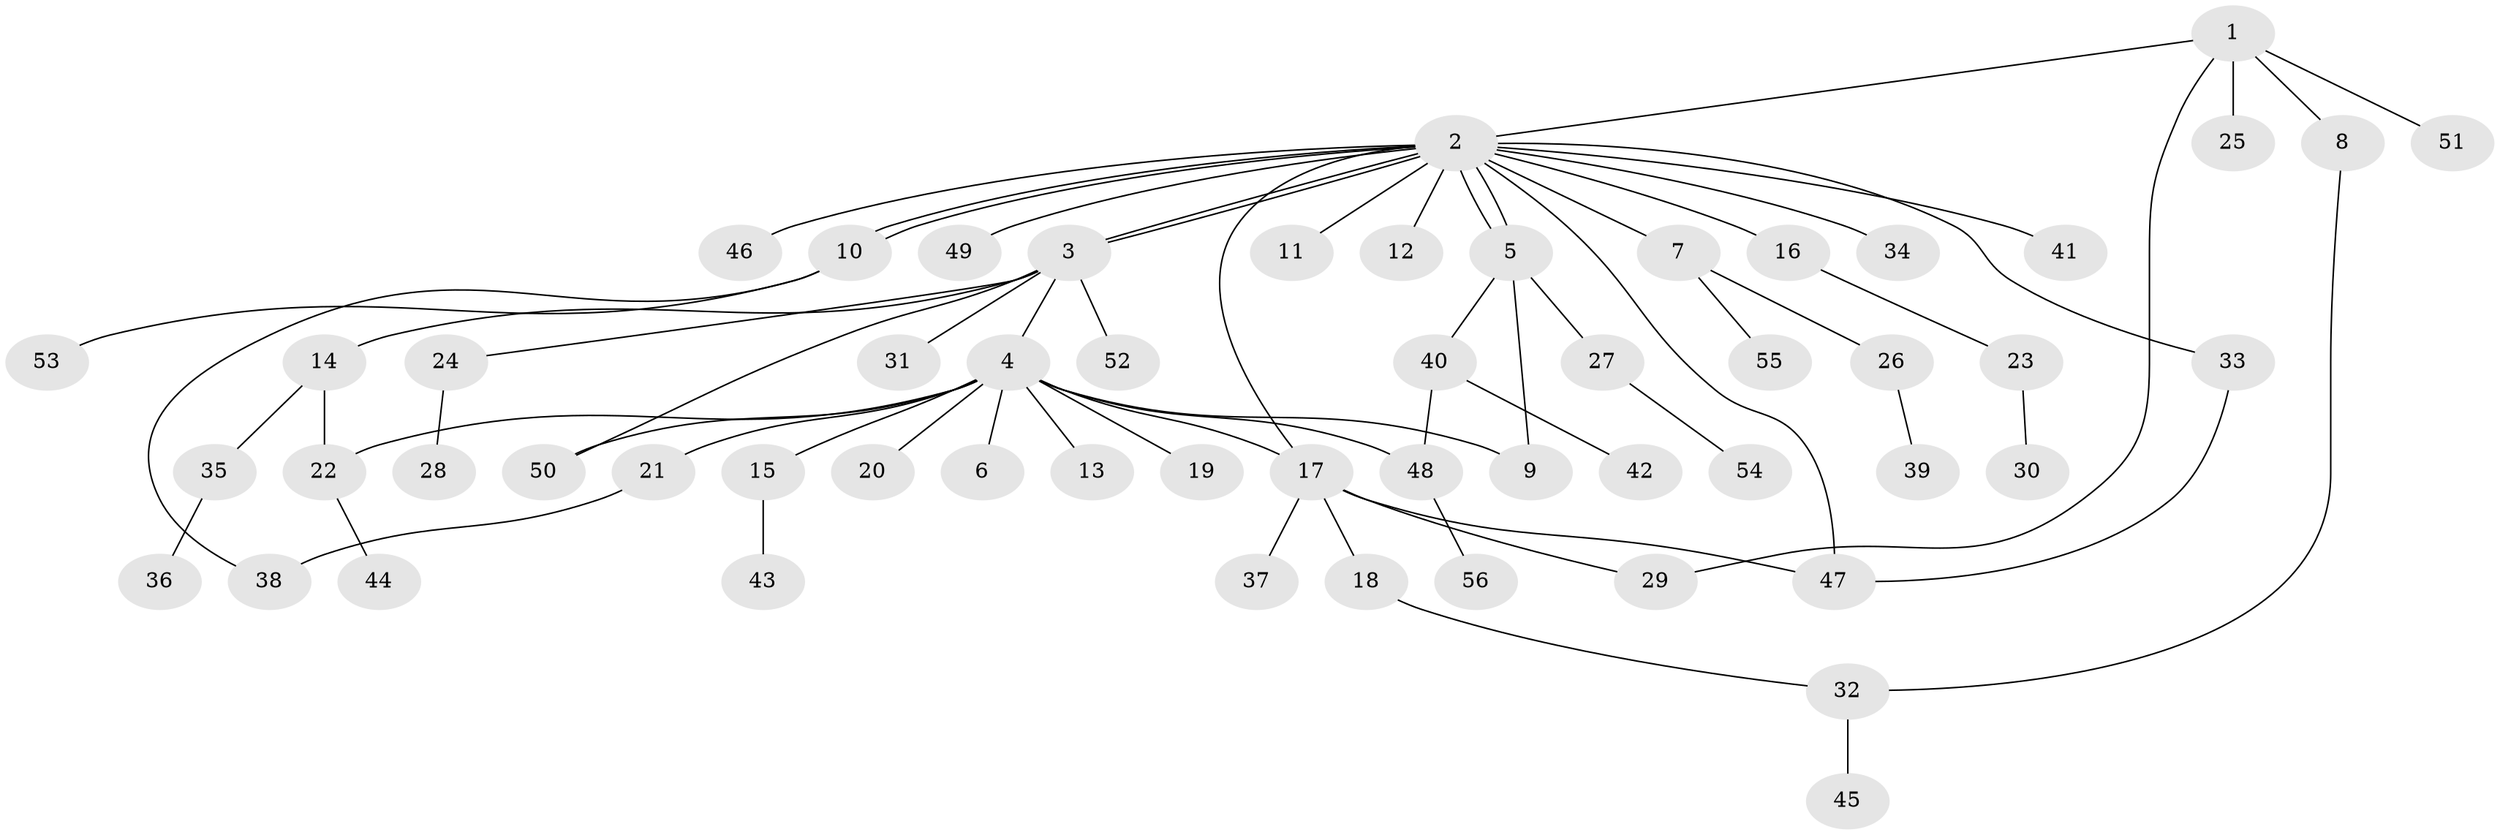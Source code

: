 // coarse degree distribution, {1: 0.5, 11: 0.029411764705882353, 4: 0.08823529411764706, 2: 0.2647058823529412, 3: 0.029411764705882353, 5: 0.029411764705882353, 12: 0.029411764705882353, 6: 0.029411764705882353}
// Generated by graph-tools (version 1.1) at 2025/36/03/04/25 23:36:49]
// undirected, 56 vertices, 68 edges
graph export_dot {
  node [color=gray90,style=filled];
  1;
  2;
  3;
  4;
  5;
  6;
  7;
  8;
  9;
  10;
  11;
  12;
  13;
  14;
  15;
  16;
  17;
  18;
  19;
  20;
  21;
  22;
  23;
  24;
  25;
  26;
  27;
  28;
  29;
  30;
  31;
  32;
  33;
  34;
  35;
  36;
  37;
  38;
  39;
  40;
  41;
  42;
  43;
  44;
  45;
  46;
  47;
  48;
  49;
  50;
  51;
  52;
  53;
  54;
  55;
  56;
  1 -- 2;
  1 -- 8;
  1 -- 25;
  1 -- 29;
  1 -- 51;
  2 -- 3;
  2 -- 3;
  2 -- 5;
  2 -- 5;
  2 -- 7;
  2 -- 10;
  2 -- 10;
  2 -- 11;
  2 -- 12;
  2 -- 16;
  2 -- 17;
  2 -- 33;
  2 -- 34;
  2 -- 41;
  2 -- 46;
  2 -- 47;
  2 -- 49;
  3 -- 4;
  3 -- 14;
  3 -- 24;
  3 -- 31;
  3 -- 50;
  3 -- 52;
  4 -- 6;
  4 -- 9;
  4 -- 13;
  4 -- 15;
  4 -- 17;
  4 -- 19;
  4 -- 20;
  4 -- 21;
  4 -- 22;
  4 -- 48;
  4 -- 50;
  5 -- 9;
  5 -- 27;
  5 -- 40;
  7 -- 26;
  7 -- 55;
  8 -- 32;
  10 -- 38;
  10 -- 53;
  14 -- 22;
  14 -- 35;
  15 -- 43;
  16 -- 23;
  17 -- 18;
  17 -- 29;
  17 -- 37;
  17 -- 47;
  18 -- 32;
  21 -- 38;
  22 -- 44;
  23 -- 30;
  24 -- 28;
  26 -- 39;
  27 -- 54;
  32 -- 45;
  33 -- 47;
  35 -- 36;
  40 -- 42;
  40 -- 48;
  48 -- 56;
}
